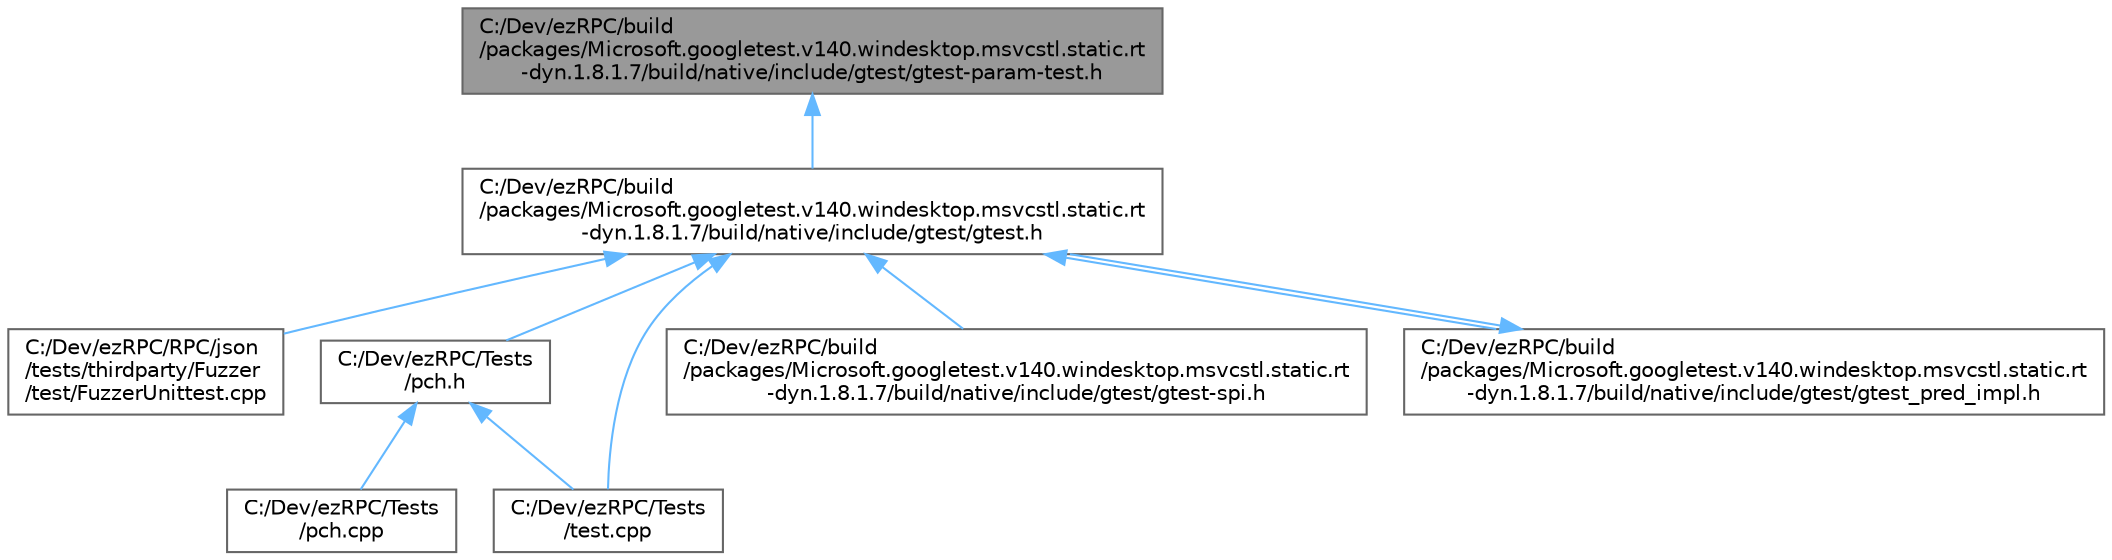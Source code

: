 digraph "C:/Dev/ezRPC/build/packages/Microsoft.googletest.v140.windesktop.msvcstl.static.rt-dyn.1.8.1.7/build/native/include/gtest/gtest-param-test.h"
{
 // LATEX_PDF_SIZE
  bgcolor="transparent";
  edge [fontname=Helvetica,fontsize=10,labelfontname=Helvetica,labelfontsize=10];
  node [fontname=Helvetica,fontsize=10,shape=box,height=0.2,width=0.4];
  Node1 [id="Node000001",label="C:/Dev/ezRPC/build\l/packages/Microsoft.googletest.v140.windesktop.msvcstl.static.rt\l-dyn.1.8.1.7/build/native/include/gtest/gtest-param-test.h",height=0.2,width=0.4,color="gray40", fillcolor="grey60", style="filled", fontcolor="black",tooltip=" "];
  Node1 -> Node2 [id="edge1_Node000001_Node000002",dir="back",color="steelblue1",style="solid",tooltip=" "];
  Node2 [id="Node000002",label="C:/Dev/ezRPC/build\l/packages/Microsoft.googletest.v140.windesktop.msvcstl.static.rt\l-dyn.1.8.1.7/build/native/include/gtest/gtest.h",height=0.2,width=0.4,color="grey40", fillcolor="white", style="filled",URL="$gtest_8h.html",tooltip=" "];
  Node2 -> Node3 [id="edge2_Node000002_Node000003",dir="back",color="steelblue1",style="solid",tooltip=" "];
  Node3 [id="Node000003",label="C:/Dev/ezRPC/RPC/json\l/tests/thirdparty/Fuzzer\l/test/FuzzerUnittest.cpp",height=0.2,width=0.4,color="grey40", fillcolor="white", style="filled",URL="$_fuzzer_unittest_8cpp.html",tooltip=" "];
  Node2 -> Node4 [id="edge3_Node000002_Node000004",dir="back",color="steelblue1",style="solid",tooltip=" "];
  Node4 [id="Node000004",label="C:/Dev/ezRPC/Tests\l/pch.h",height=0.2,width=0.4,color="grey40", fillcolor="white", style="filled",URL="$_tests_2pch_8h.html",tooltip=" "];
  Node4 -> Node5 [id="edge4_Node000004_Node000005",dir="back",color="steelblue1",style="solid",tooltip=" "];
  Node5 [id="Node000005",label="C:/Dev/ezRPC/Tests\l/pch.cpp",height=0.2,width=0.4,color="grey40", fillcolor="white", style="filled",URL="$_tests_2pch_8cpp.html",tooltip=" "];
  Node4 -> Node6 [id="edge5_Node000004_Node000006",dir="back",color="steelblue1",style="solid",tooltip=" "];
  Node6 [id="Node000006",label="C:/Dev/ezRPC/Tests\l/test.cpp",height=0.2,width=0.4,color="grey40", fillcolor="white", style="filled",URL="$_tests_2test_8cpp.html",tooltip=" "];
  Node2 -> Node6 [id="edge6_Node000002_Node000006",dir="back",color="steelblue1",style="solid",tooltip=" "];
  Node2 -> Node7 [id="edge7_Node000002_Node000007",dir="back",color="steelblue1",style="solid",tooltip=" "];
  Node7 [id="Node000007",label="C:/Dev/ezRPC/build\l/packages/Microsoft.googletest.v140.windesktop.msvcstl.static.rt\l-dyn.1.8.1.7/build/native/include/gtest/gtest-spi.h",height=0.2,width=0.4,color="grey40", fillcolor="white", style="filled",URL="$gtest-spi_8h.html",tooltip=" "];
  Node2 -> Node8 [id="edge8_Node000002_Node000008",dir="back",color="steelblue1",style="solid",tooltip=" "];
  Node8 [id="Node000008",label="C:/Dev/ezRPC/build\l/packages/Microsoft.googletest.v140.windesktop.msvcstl.static.rt\l-dyn.1.8.1.7/build/native/include/gtest/gtest_pred_impl.h",height=0.2,width=0.4,color="grey40", fillcolor="white", style="filled",URL="$gtest__pred__impl_8h.html",tooltip=" "];
  Node8 -> Node2 [id="edge9_Node000008_Node000002",dir="back",color="steelblue1",style="solid",tooltip=" "];
}
